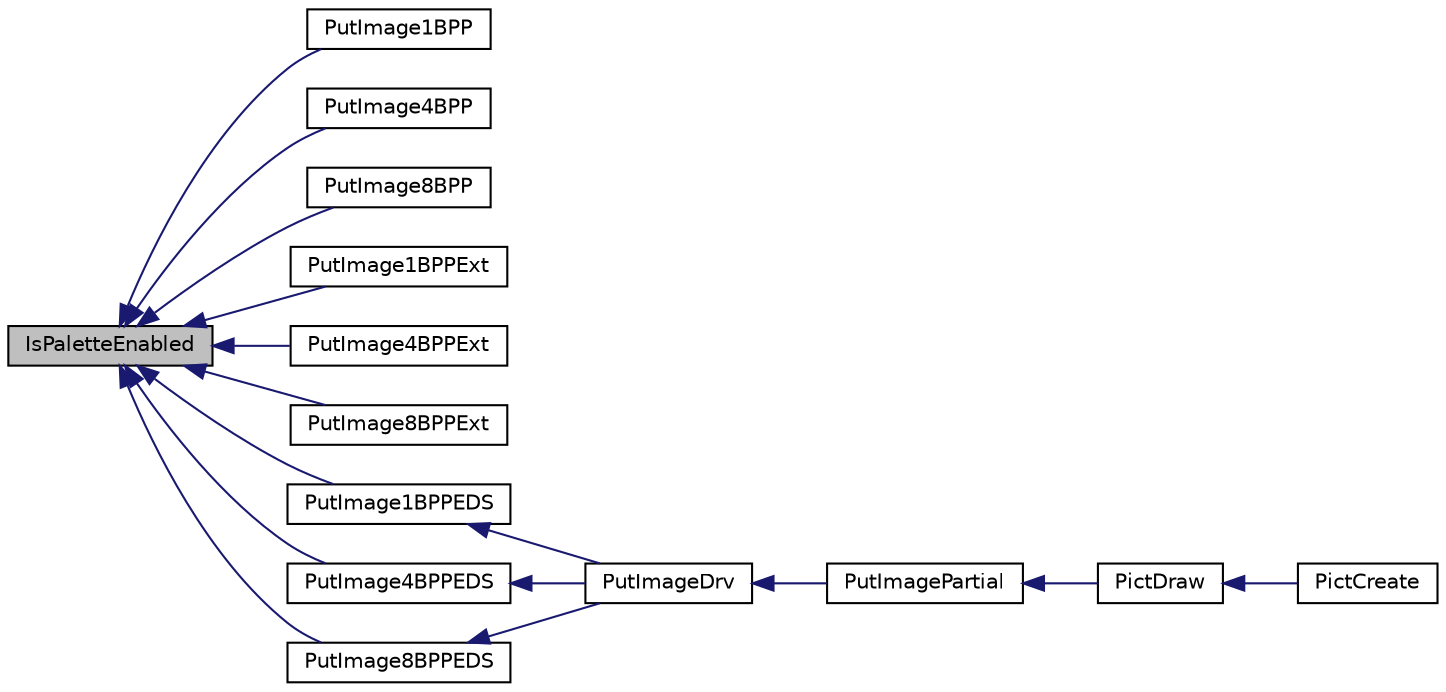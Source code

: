 digraph "IsPaletteEnabled"
{
  edge [fontname="Helvetica",fontsize="10",labelfontname="Helvetica",labelfontsize="10"];
  node [fontname="Helvetica",fontsize="10",shape=record];
  rankdir="LR";
  Node1 [label="IsPaletteEnabled",height=0.2,width=0.4,color="black", fillcolor="grey75", style="filled", fontcolor="black"];
  Node1 -> Node2 [dir="back",color="midnightblue",fontsize="10",style="solid",fontname="Helvetica"];
  Node2 [label="PutImage1BPP",height=0.2,width=0.4,color="black", fillcolor="white", style="filled",URL="$mchp_gfx_drv_8c.html#a1717b4c69ac3827f414a7d0486a7e655"];
  Node1 -> Node3 [dir="back",color="midnightblue",fontsize="10",style="solid",fontname="Helvetica"];
  Node3 [label="PutImage4BPP",height=0.2,width=0.4,color="black", fillcolor="white", style="filled",URL="$mchp_gfx_drv_8c.html#a099026458e3911ba6beb08545ddcdfa9"];
  Node1 -> Node4 [dir="back",color="midnightblue",fontsize="10",style="solid",fontname="Helvetica"];
  Node4 [label="PutImage8BPP",height=0.2,width=0.4,color="black", fillcolor="white", style="filled",URL="$mchp_gfx_drv_8c.html#a1715a28b2e6e02f0baf179dec184f0c8"];
  Node1 -> Node5 [dir="back",color="midnightblue",fontsize="10",style="solid",fontname="Helvetica"];
  Node5 [label="PutImage1BPPExt",height=0.2,width=0.4,color="black", fillcolor="white", style="filled",URL="$mchp_gfx_drv_8c.html#a242fda49b42dd671038ccaf9d205826e"];
  Node1 -> Node6 [dir="back",color="midnightblue",fontsize="10",style="solid",fontname="Helvetica"];
  Node6 [label="PutImage4BPPExt",height=0.2,width=0.4,color="black", fillcolor="white", style="filled",URL="$mchp_gfx_drv_8c.html#a0bc5cf9314b94cbf35785835990cbad2"];
  Node1 -> Node7 [dir="back",color="midnightblue",fontsize="10",style="solid",fontname="Helvetica"];
  Node7 [label="PutImage8BPPExt",height=0.2,width=0.4,color="black", fillcolor="white", style="filled",URL="$mchp_gfx_drv_8c.html#ae117fa53fe06fd586a1c51111fe206ff"];
  Node1 -> Node8 [dir="back",color="midnightblue",fontsize="10",style="solid",fontname="Helvetica"];
  Node8 [label="PutImage1BPPEDS",height=0.2,width=0.4,color="black", fillcolor="white", style="filled",URL="$mchp_gfx_drv_8c.html#a4208b0edc173be1c383303a918036d21"];
  Node8 -> Node9 [dir="back",color="midnightblue",fontsize="10",style="solid",fontname="Helvetica"];
  Node9 [label="PutImageDrv",height=0.2,width=0.4,color="black", fillcolor="white", style="filled",URL="$_display_driver_8h.html#aee191840b313f57571ea4d097776f467"];
  Node9 -> Node10 [dir="back",color="midnightblue",fontsize="10",style="solid",fontname="Helvetica"];
  Node10 [label="PutImagePartial",height=0.2,width=0.4,color="black", fillcolor="white", style="filled",URL="$_primitive_8h.html#a6a90a4795b51e461d8efed81a7f98874"];
  Node10 -> Node11 [dir="back",color="midnightblue",fontsize="10",style="solid",fontname="Helvetica"];
  Node11 [label="PictDraw",height=0.2,width=0.4,color="black", fillcolor="white", style="filled",URL="$_picture_8h.html#a317a09c3c5d88b43a8473d9f3cd29475"];
  Node11 -> Node12 [dir="back",color="midnightblue",fontsize="10",style="solid",fontname="Helvetica"];
  Node12 [label="PictCreate",height=0.2,width=0.4,color="black", fillcolor="white", style="filled",URL="$_picture_8h.html#ae3b4b7d30eb65f8efa26f2f46911f8ac"];
  Node1 -> Node13 [dir="back",color="midnightblue",fontsize="10",style="solid",fontname="Helvetica"];
  Node13 [label="PutImage4BPPEDS",height=0.2,width=0.4,color="black", fillcolor="white", style="filled",URL="$mchp_gfx_drv_8c.html#aa4f334e326f1e32b14b17588dedd6bc7"];
  Node13 -> Node9 [dir="back",color="midnightblue",fontsize="10",style="solid",fontname="Helvetica"];
  Node1 -> Node14 [dir="back",color="midnightblue",fontsize="10",style="solid",fontname="Helvetica"];
  Node14 [label="PutImage8BPPEDS",height=0.2,width=0.4,color="black", fillcolor="white", style="filled",URL="$mchp_gfx_drv_8c.html#a81bfde5cbdba014db52090c770cbf472"];
  Node14 -> Node9 [dir="back",color="midnightblue",fontsize="10",style="solid",fontname="Helvetica"];
}
